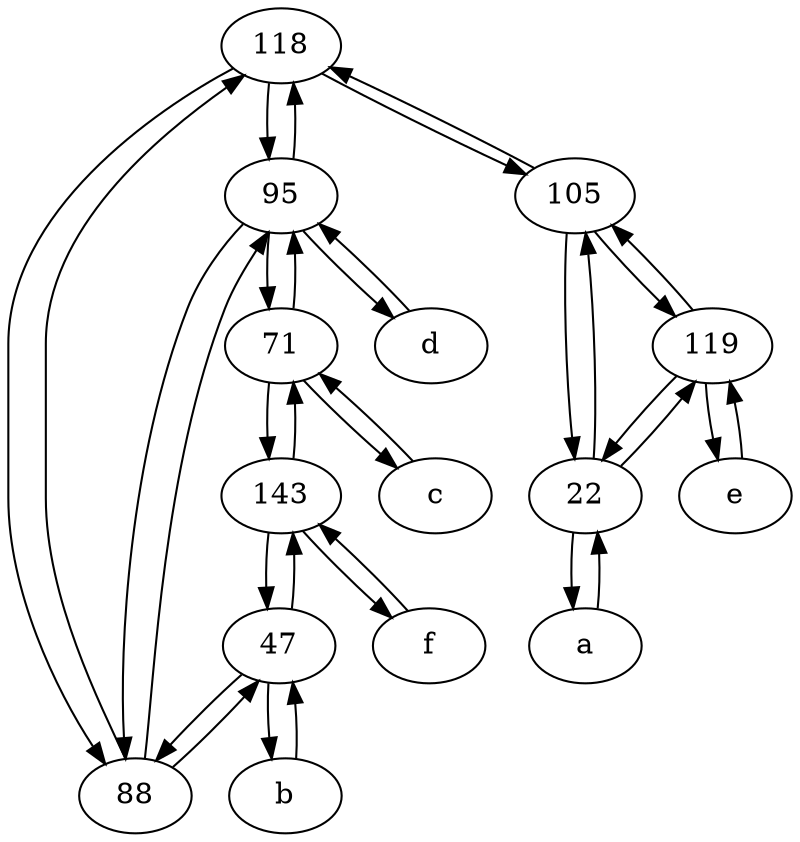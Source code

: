 digraph  {
	118;
	95;
	22;
	47;
	f [pos="15,45!"];
	105;
	b [pos="50,20!"];
	e [pos="30,50!"];
	c [pos="20,10!"];
	88;
	a [pos="40,10!"];
	d [pos="20,30!"];
	71;
	143;
	119;
	95 -> 71;
	119 -> e;
	47 -> 88;
	a -> 22;
	88 -> 47;
	119 -> 105;
	f -> 143;
	105 -> 119;
	71 -> 95;
	119 -> 22;
	118 -> 95;
	88 -> 95;
	88 -> 118;
	d -> 95;
	22 -> 105;
	e -> 119;
	118 -> 88;
	95 -> d;
	143 -> 71;
	47 -> 143;
	95 -> 118;
	71 -> c;
	22 -> a;
	105 -> 118;
	b -> 47;
	143 -> f;
	47 -> b;
	c -> 71;
	143 -> 47;
	95 -> 88;
	118 -> 105;
	71 -> 143;
	22 -> 119;
	105 -> 22;

	}